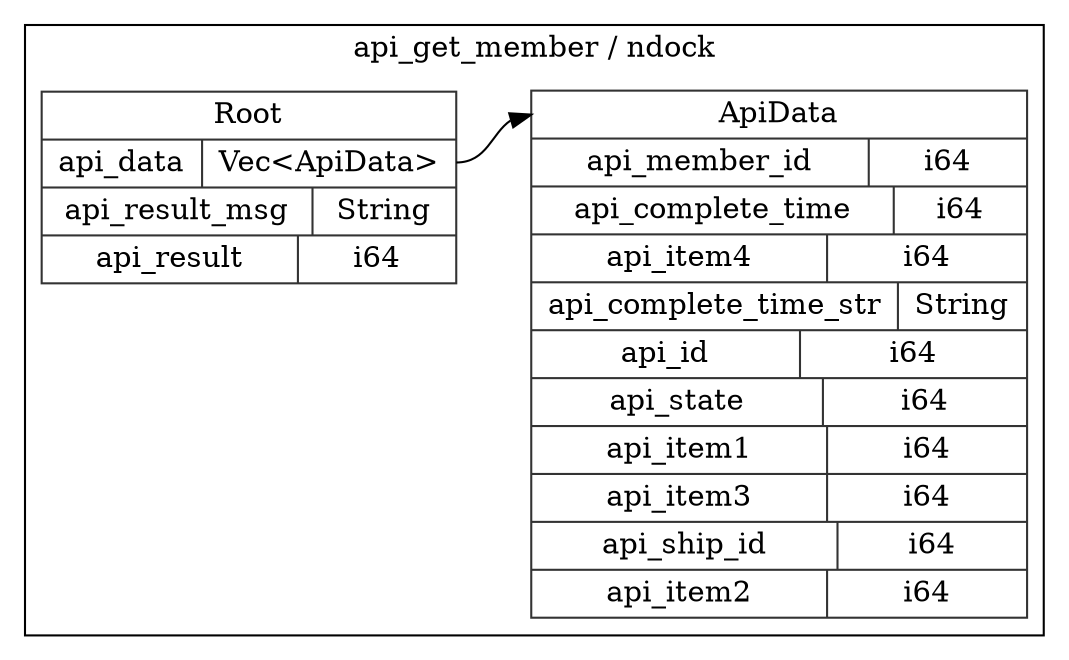 digraph {
  rankdir=LR;
  subgraph cluster_0 {
    label="api_get_member / ndock";
    node [style="filled", color=white, style="solid", color=gray20];
    api_get_member__ndock__Root [label="<Root> Root  | { api_data | <api_data> Vec\<ApiData\> } | { api_result_msg | <api_result_msg> String } | { api_result | <api_result> i64 }", shape=record];
    api_get_member__ndock__ApiData;
    api_get_member__ndock__Root:api_data:e -> api_get_member__ndock__ApiData:ApiData:w;
    api_get_member__ndock__ApiData [label="<ApiData> ApiData  | { api_member_id | <api_member_id> i64 } | { api_complete_time | <api_complete_time> i64 } | { api_item4 | <api_item4> i64 } | { api_complete_time_str | <api_complete_time_str> String } | { api_id | <api_id> i64 } | { api_state | <api_state> i64 } | { api_item1 | <api_item1> i64 } | { api_item3 | <api_item3> i64 } | { api_ship_id | <api_ship_id> i64 } | { api_item2 | <api_item2> i64 }", shape=record];
  }
}
